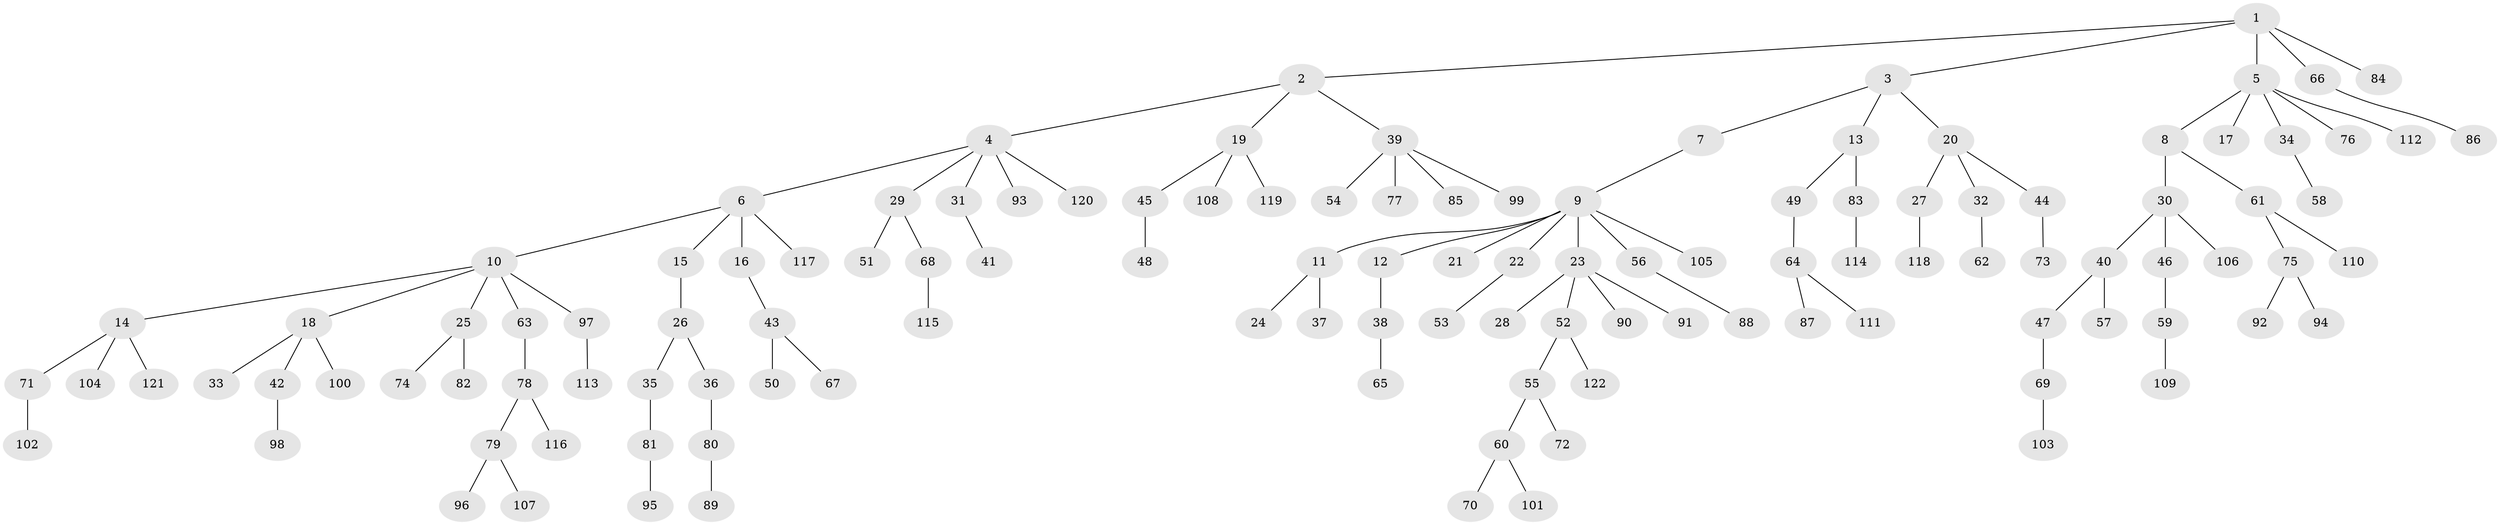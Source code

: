 // coarse degree distribution, {4: 0.060240963855421686, 6: 0.024096385542168676, 9: 0.012048192771084338, 3: 0.07228915662650602, 7: 0.012048192771084338, 8: 0.012048192771084338, 2: 0.2289156626506024, 1: 0.5662650602409639, 5: 0.012048192771084338}
// Generated by graph-tools (version 1.1) at 2025/52/02/27/25 19:52:09]
// undirected, 122 vertices, 121 edges
graph export_dot {
graph [start="1"]
  node [color=gray90,style=filled];
  1;
  2;
  3;
  4;
  5;
  6;
  7;
  8;
  9;
  10;
  11;
  12;
  13;
  14;
  15;
  16;
  17;
  18;
  19;
  20;
  21;
  22;
  23;
  24;
  25;
  26;
  27;
  28;
  29;
  30;
  31;
  32;
  33;
  34;
  35;
  36;
  37;
  38;
  39;
  40;
  41;
  42;
  43;
  44;
  45;
  46;
  47;
  48;
  49;
  50;
  51;
  52;
  53;
  54;
  55;
  56;
  57;
  58;
  59;
  60;
  61;
  62;
  63;
  64;
  65;
  66;
  67;
  68;
  69;
  70;
  71;
  72;
  73;
  74;
  75;
  76;
  77;
  78;
  79;
  80;
  81;
  82;
  83;
  84;
  85;
  86;
  87;
  88;
  89;
  90;
  91;
  92;
  93;
  94;
  95;
  96;
  97;
  98;
  99;
  100;
  101;
  102;
  103;
  104;
  105;
  106;
  107;
  108;
  109;
  110;
  111;
  112;
  113;
  114;
  115;
  116;
  117;
  118;
  119;
  120;
  121;
  122;
  1 -- 2;
  1 -- 3;
  1 -- 5;
  1 -- 66;
  1 -- 84;
  2 -- 4;
  2 -- 19;
  2 -- 39;
  3 -- 7;
  3 -- 13;
  3 -- 20;
  4 -- 6;
  4 -- 29;
  4 -- 31;
  4 -- 93;
  4 -- 120;
  5 -- 8;
  5 -- 17;
  5 -- 34;
  5 -- 76;
  5 -- 112;
  6 -- 10;
  6 -- 15;
  6 -- 16;
  6 -- 117;
  7 -- 9;
  8 -- 30;
  8 -- 61;
  9 -- 11;
  9 -- 12;
  9 -- 21;
  9 -- 22;
  9 -- 23;
  9 -- 56;
  9 -- 105;
  10 -- 14;
  10 -- 18;
  10 -- 25;
  10 -- 63;
  10 -- 97;
  11 -- 24;
  11 -- 37;
  12 -- 38;
  13 -- 49;
  13 -- 83;
  14 -- 71;
  14 -- 104;
  14 -- 121;
  15 -- 26;
  16 -- 43;
  18 -- 33;
  18 -- 42;
  18 -- 100;
  19 -- 45;
  19 -- 108;
  19 -- 119;
  20 -- 27;
  20 -- 32;
  20 -- 44;
  22 -- 53;
  23 -- 28;
  23 -- 52;
  23 -- 90;
  23 -- 91;
  25 -- 74;
  25 -- 82;
  26 -- 35;
  26 -- 36;
  27 -- 118;
  29 -- 51;
  29 -- 68;
  30 -- 40;
  30 -- 46;
  30 -- 106;
  31 -- 41;
  32 -- 62;
  34 -- 58;
  35 -- 81;
  36 -- 80;
  38 -- 65;
  39 -- 54;
  39 -- 77;
  39 -- 85;
  39 -- 99;
  40 -- 47;
  40 -- 57;
  42 -- 98;
  43 -- 50;
  43 -- 67;
  44 -- 73;
  45 -- 48;
  46 -- 59;
  47 -- 69;
  49 -- 64;
  52 -- 55;
  52 -- 122;
  55 -- 60;
  55 -- 72;
  56 -- 88;
  59 -- 109;
  60 -- 70;
  60 -- 101;
  61 -- 75;
  61 -- 110;
  63 -- 78;
  64 -- 87;
  64 -- 111;
  66 -- 86;
  68 -- 115;
  69 -- 103;
  71 -- 102;
  75 -- 92;
  75 -- 94;
  78 -- 79;
  78 -- 116;
  79 -- 96;
  79 -- 107;
  80 -- 89;
  81 -- 95;
  83 -- 114;
  97 -- 113;
}
